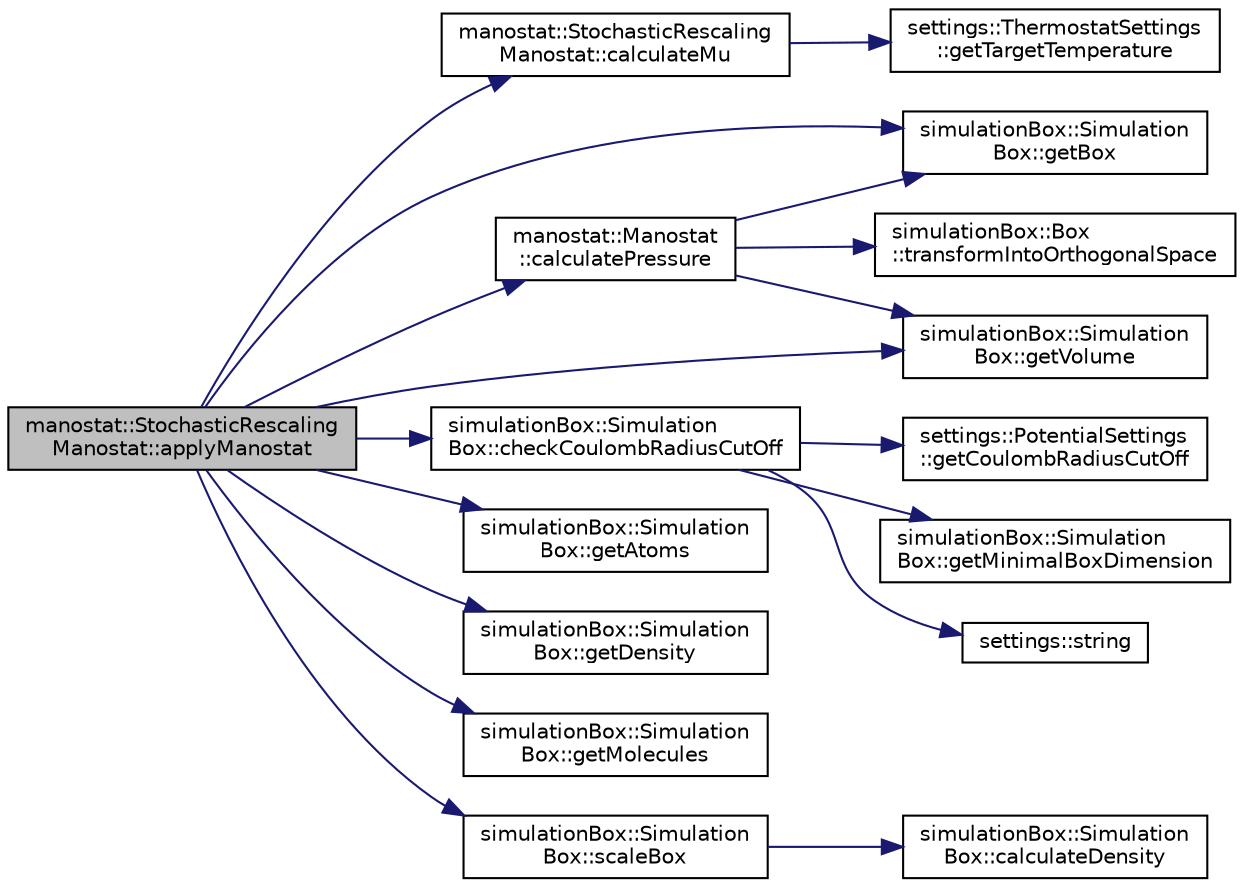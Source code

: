digraph "manostat::StochasticRescalingManostat::applyManostat"
{
 // LATEX_PDF_SIZE
  edge [fontname="Helvetica",fontsize="10",labelfontname="Helvetica",labelfontsize="10"];
  node [fontname="Helvetica",fontsize="10",shape=record];
  rankdir="LR";
  Node1 [label="manostat::StochasticRescaling\lManostat::applyManostat",height=0.2,width=0.4,color="black", fillcolor="grey75", style="filled", fontcolor="black",tooltip="apply Stochastic Rescaling manostat for NPT ensemble"];
  Node1 -> Node2 [color="midnightblue",fontsize="10",style="solid",fontname="Helvetica"];
  Node2 [label="manostat::StochasticRescaling\lManostat::calculateMu",height=0.2,width=0.4,color="black", fillcolor="white", style="filled",URL="$classmanostat_1_1StochasticRescalingManostat.html#a764f54b73470e5a65d39a2e58420c71c",tooltip="calculate mu as scaling factor for Stochastic Rescaling manostat (isotropic)"];
  Node2 -> Node3 [color="midnightblue",fontsize="10",style="solid",fontname="Helvetica"];
  Node3 [label="settings::ThermostatSettings\l::getTargetTemperature",height=0.2,width=0.4,color="black", fillcolor="white", style="filled",URL="$classsettings_1_1ThermostatSettings.html#af42d97851263a47d70ccd20e62744be3",tooltip=" "];
  Node1 -> Node4 [color="midnightblue",fontsize="10",style="solid",fontname="Helvetica"];
  Node4 [label="manostat::Manostat\l::calculatePressure",height=0.2,width=0.4,color="black", fillcolor="white", style="filled",URL="$classmanostat_1_1Manostat.html#aea517bcbe17626a4d23c31d1fa66cd75",tooltip="calculate the pressure of the system"];
  Node4 -> Node5 [color="midnightblue",fontsize="10",style="solid",fontname="Helvetica"];
  Node5 [label="simulationBox::Simulation\lBox::getBox",height=0.2,width=0.4,color="black", fillcolor="white", style="filled",URL="$classsimulationBox_1_1SimulationBox.html#a9d5d3f5b66da816b3c0a6429dc8d7406",tooltip=" "];
  Node4 -> Node6 [color="midnightblue",fontsize="10",style="solid",fontname="Helvetica"];
  Node6 [label="simulationBox::Simulation\lBox::getVolume",height=0.2,width=0.4,color="black", fillcolor="white", style="filled",URL="$classsimulationBox_1_1SimulationBox.html#ad9ab2889ba5538d18afa410e56dc62d4",tooltip=" "];
  Node4 -> Node7 [color="midnightblue",fontsize="10",style="solid",fontname="Helvetica"];
  Node7 [label="simulationBox::Box\l::transformIntoOrthogonalSpace",height=0.2,width=0.4,color="black", fillcolor="white", style="filled",URL="$classsimulationBox_1_1Box.html#adaa41e07c86600e55c4febef172d0f44",tooltip=" "];
  Node1 -> Node8 [color="midnightblue",fontsize="10",style="solid",fontname="Helvetica"];
  Node8 [label="simulationBox::Simulation\lBox::checkCoulombRadiusCutOff",height=0.2,width=0.4,color="black", fillcolor="white", style="filled",URL="$classsimulationBox_1_1SimulationBox.html#a19a9ca4264cdec4c6c6a219f35db5f0a",tooltip="checks if the coulomb radius cut off is smaller than half of the minimal box dimension"];
  Node8 -> Node9 [color="midnightblue",fontsize="10",style="solid",fontname="Helvetica"];
  Node9 [label="settings::PotentialSettings\l::getCoulombRadiusCutOff",height=0.2,width=0.4,color="black", fillcolor="white", style="filled",URL="$classsettings_1_1PotentialSettings.html#a3e94ca180413e8eff4ecfa5a2fa10774",tooltip=" "];
  Node8 -> Node10 [color="midnightblue",fontsize="10",style="solid",fontname="Helvetica"];
  Node10 [label="simulationBox::Simulation\lBox::getMinimalBoxDimension",height=0.2,width=0.4,color="black", fillcolor="white", style="filled",URL="$classsimulationBox_1_1SimulationBox.html#a6f491ceae26debeb2ddf8babde5999cb",tooltip=" "];
  Node8 -> Node11 [color="midnightblue",fontsize="10",style="solid",fontname="Helvetica"];
  Node11 [label="settings::string",height=0.2,width=0.4,color="black", fillcolor="white", style="filled",URL="$namespacesettings.html#a25810432631a237804b3241be4305787",tooltip="return string of manostatType"];
  Node1 -> Node12 [color="midnightblue",fontsize="10",style="solid",fontname="Helvetica"];
  Node12 [label="simulationBox::Simulation\lBox::getAtoms",height=0.2,width=0.4,color="black", fillcolor="white", style="filled",URL="$classsimulationBox_1_1SimulationBox.html#aa80269754e2fc5761e610c7a8bf99b23",tooltip=" "];
  Node1 -> Node5 [color="midnightblue",fontsize="10",style="solid",fontname="Helvetica"];
  Node1 -> Node13 [color="midnightblue",fontsize="10",style="solid",fontname="Helvetica"];
  Node13 [label="simulationBox::Simulation\lBox::getDensity",height=0.2,width=0.4,color="black", fillcolor="white", style="filled",URL="$classsimulationBox_1_1SimulationBox.html#a233fe365b0a4dbbc00e776f6ccb2c825",tooltip=" "];
  Node1 -> Node14 [color="midnightblue",fontsize="10",style="solid",fontname="Helvetica"];
  Node14 [label="simulationBox::Simulation\lBox::getMolecules",height=0.2,width=0.4,color="black", fillcolor="white", style="filled",URL="$classsimulationBox_1_1SimulationBox.html#a0b92c377f319701c1c1afa4408ac59c8",tooltip=" "];
  Node1 -> Node6 [color="midnightblue",fontsize="10",style="solid",fontname="Helvetica"];
  Node1 -> Node15 [color="midnightblue",fontsize="10",style="solid",fontname="Helvetica"];
  Node15 [label="simulationBox::Simulation\lBox::scaleBox",height=0.2,width=0.4,color="black", fillcolor="white", style="filled",URL="$classsimulationBox_1_1SimulationBox.html#aecba2b29c41248b047bdebd3f1670cf6",tooltip=" "];
  Node15 -> Node16 [color="midnightblue",fontsize="10",style="solid",fontname="Helvetica"];
  Node16 [label="simulationBox::Simulation\lBox::calculateDensity",height=0.2,width=0.4,color="black", fillcolor="white", style="filled",URL="$classsimulationBox_1_1SimulationBox.html#af0fc4f22d05f7dabd056b910ae46c1bc",tooltip="calculate density of simulationBox"];
}
